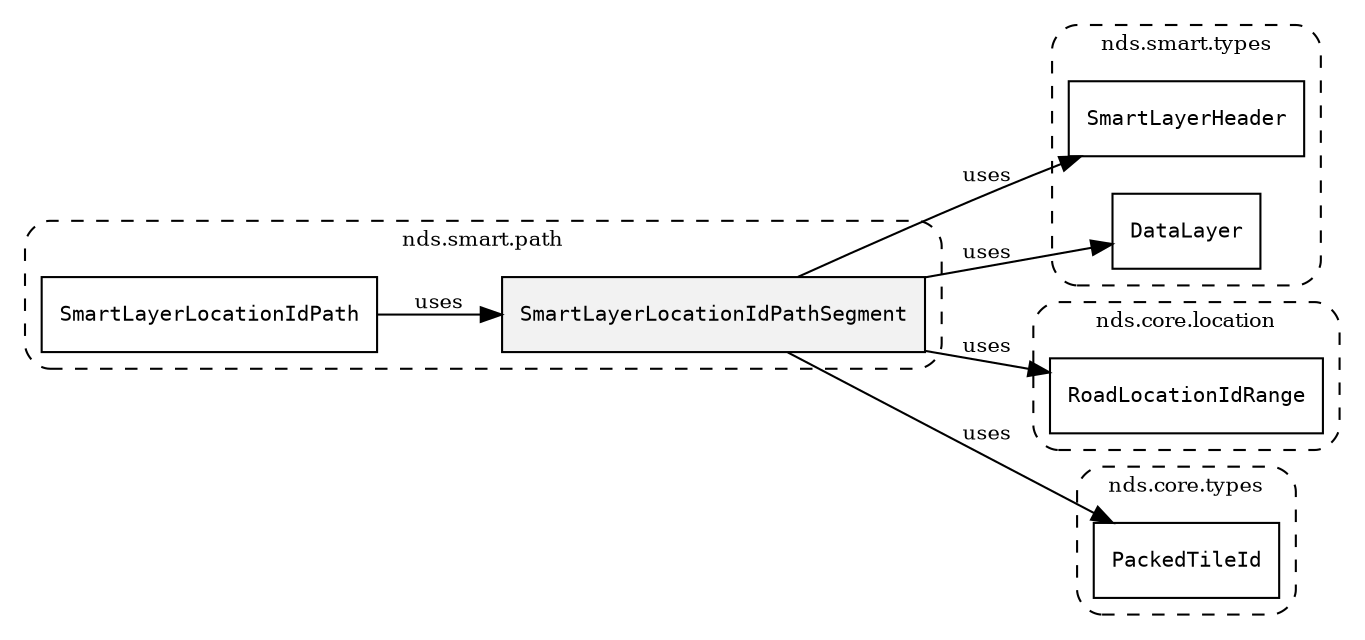 /**
 * This dot file creates symbol collaboration diagram for SmartLayerLocationIdPathSegment.
 */
digraph ZSERIO
{
    node [shape=box, fontsize=10];
    rankdir="LR";
    fontsize=10;
    tooltip="SmartLayerLocationIdPathSegment collaboration diagram";

    subgraph "cluster_nds.smart.path"
    {
        style="dashed, rounded";
        label="nds.smart.path";
        tooltip="Package nds.smart.path";
        href="../../../content/packages/nds.smart.path.html#Package-nds-smart-path";
        target="_parent";

        "SmartLayerLocationIdPathSegment" [style="filled", fillcolor="#0000000D", target="_parent", label=<<font face="monospace"><table align="center" border="0" cellspacing="0" cellpadding="0"><tr><td href="../../../content/packages/nds.smart.path.html#Structure-SmartLayerLocationIdPathSegment" title="Structure defined in nds.smart.path">SmartLayerLocationIdPathSegment</td></tr></table></font>>];
        "SmartLayerLocationIdPath" [target="_parent", label=<<font face="monospace"><table align="center" border="0" cellspacing="0" cellpadding="0"><tr><td href="../../../content/packages/nds.smart.path.html#Structure-SmartLayerLocationIdPath" title="Structure defined in nds.smart.path">SmartLayerLocationIdPath</td></tr></table></font>>];
    }

    subgraph "cluster_nds.smart.types"
    {
        style="dashed, rounded";
        label="nds.smart.types";
        tooltip="Package nds.smart.types";
        href="../../../content/packages/nds.smart.types.html#Package-nds-smart-types";
        target="_parent";

        "SmartLayerHeader" [target="_parent", label=<<font face="monospace"><table align="center" border="0" cellspacing="0" cellpadding="0"><tr><td href="../../../content/packages/nds.smart.types.html#Structure-SmartLayerHeader" title="Structure defined in nds.smart.types">SmartLayerHeader</td></tr></table></font>>];
        "DataLayer" [target="_parent", label=<<font face="monospace"><table align="center" border="0" cellspacing="0" cellpadding="0"><tr><td href="../../../content/packages/nds.smart.types.html#Structure-DataLayer" title="Structure defined in nds.smart.types">DataLayer</td></tr></table></font>>];
    }

    subgraph "cluster_nds.core.location"
    {
        style="dashed, rounded";
        label="nds.core.location";
        tooltip="Package nds.core.location";
        href="../../../content/packages/nds.core.location.html#Package-nds-core-location";
        target="_parent";

        "RoadLocationIdRange" [target="_parent", label=<<font face="monospace"><table align="center" border="0" cellspacing="0" cellpadding="0"><tr><td href="../../../content/packages/nds.core.location.html#Structure-RoadLocationIdRange" title="Structure defined in nds.core.location">RoadLocationIdRange</td></tr></table></font>>];
    }

    subgraph "cluster_nds.core.types"
    {
        style="dashed, rounded";
        label="nds.core.types";
        tooltip="Package nds.core.types";
        href="../../../content/packages/nds.core.types.html#Package-nds-core-types";
        target="_parent";

        "PackedTileId" [target="_parent", label=<<font face="monospace"><table align="center" border="0" cellspacing="0" cellpadding="0"><tr><td href="../../../content/packages/nds.core.types.html#Subtype-PackedTileId" title="Subtype defined in nds.core.types">PackedTileId</td></tr></table></font>>];
    }

    "SmartLayerLocationIdPathSegment" -> "SmartLayerHeader" [label="uses", fontsize=10];
    "SmartLayerLocationIdPathSegment" -> "RoadLocationIdRange" [label="uses", fontsize=10];
    "SmartLayerLocationIdPathSegment" -> "PackedTileId" [label="uses", fontsize=10];
    "SmartLayerLocationIdPathSegment" -> "DataLayer" [label="uses", fontsize=10];
    "SmartLayerLocationIdPath" -> "SmartLayerLocationIdPathSegment" [label="uses", fontsize=10];
}
